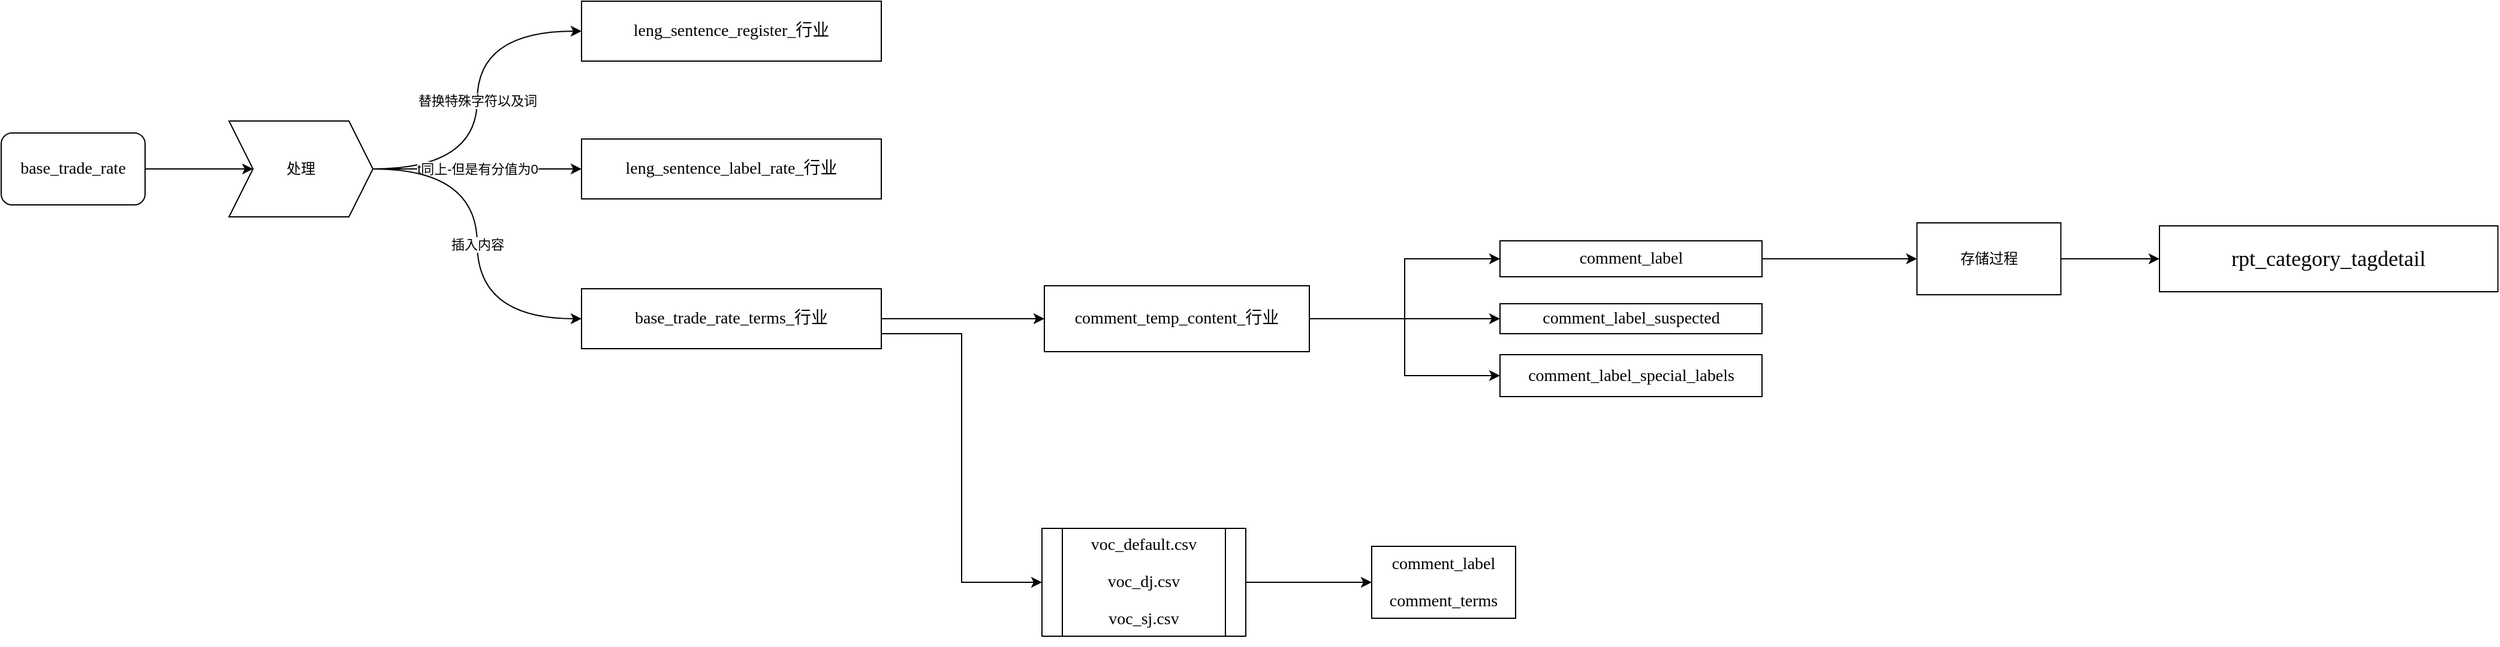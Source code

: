 <mxfile version="21.0.2" type="github">
  <diagram name="第 1 页" id="0gMJPrDWbEy2gwF-UR-g">
    <mxGraphModel dx="3915" dy="796" grid="1" gridSize="10" guides="1" tooltips="1" connect="1" arrows="1" fold="1" page="1" pageScale="1" pageWidth="827" pageHeight="1169" math="0" shadow="0">
      <root>
        <mxCell id="0" />
        <mxCell id="1" parent="0" />
        <mxCell id="WTG5-pqi8x4NK2DUPrdu-14" style="edgeStyle=orthogonalEdgeStyle;rounded=0;orthogonalLoop=1;jettySize=auto;html=1;exitX=1;exitY=0.5;exitDx=0;exitDy=0;entryX=0;entryY=0.5;entryDx=0;entryDy=0;" edge="1" parent="1" source="WTG5-pqi8x4NK2DUPrdu-7" target="WTG5-pqi8x4NK2DUPrdu-13">
          <mxGeometry relative="1" as="geometry" />
        </mxCell>
        <mxCell id="WTG5-pqi8x4NK2DUPrdu-7" value="&lt;pre style=&quot;background-color: rgb(255, 255, 255); font-family: 宋体; font-size: 10.5pt;&quot;&gt;base_trade_rate&lt;/pre&gt;" style="rounded=1;whiteSpace=wrap;html=1;" vertex="1" parent="1">
          <mxGeometry x="-2090" y="190" width="120" height="60" as="geometry" />
        </mxCell>
        <mxCell id="WTG5-pqi8x4NK2DUPrdu-26" value="" style="edgeStyle=orthogonalEdgeStyle;rounded=0;orthogonalLoop=1;jettySize=auto;html=1;" edge="1" parent="1" source="WTG5-pqi8x4NK2DUPrdu-6" target="WTG5-pqi8x4NK2DUPrdu-25">
          <mxGeometry relative="1" as="geometry" />
        </mxCell>
        <mxCell id="WTG5-pqi8x4NK2DUPrdu-29" style="edgeStyle=orthogonalEdgeStyle;rounded=0;orthogonalLoop=1;jettySize=auto;html=1;exitX=1;exitY=0.75;exitDx=0;exitDy=0;entryX=0;entryY=0.5;entryDx=0;entryDy=0;" edge="1" parent="1" source="WTG5-pqi8x4NK2DUPrdu-6" target="WTG5-pqi8x4NK2DUPrdu-28">
          <mxGeometry relative="1" as="geometry" />
        </mxCell>
        <mxCell id="WTG5-pqi8x4NK2DUPrdu-6" value="&lt;pre style=&quot;border-color: var(--border-color); font-family: 宋体; font-size: 10.5pt;&quot;&gt;base_trade_rate_terms_行业&lt;/pre&gt;" style="rounded=0;whiteSpace=wrap;html=1;" vertex="1" parent="1">
          <mxGeometry x="-1606" y="320" width="250" height="50" as="geometry" />
        </mxCell>
        <mxCell id="WTG5-pqi8x4NK2DUPrdu-21" value="替换特殊字符以及词" style="edgeStyle=orthogonalEdgeStyle;rounded=0;orthogonalLoop=1;jettySize=auto;html=1;exitX=1;exitY=0.5;exitDx=0;exitDy=0;entryX=0;entryY=0.5;entryDx=0;entryDy=0;curved=1;" edge="1" parent="1" source="WTG5-pqi8x4NK2DUPrdu-13" target="WTG5-pqi8x4NK2DUPrdu-17">
          <mxGeometry relative="1" as="geometry" />
        </mxCell>
        <mxCell id="WTG5-pqi8x4NK2DUPrdu-22" value="t同上-但是有分值为0" style="edgeStyle=orthogonalEdgeStyle;rounded=0;orthogonalLoop=1;jettySize=auto;html=1;exitX=1;exitY=0.5;exitDx=0;exitDy=0;entryX=0;entryY=0.5;entryDx=0;entryDy=0;" edge="1" parent="1" source="WTG5-pqi8x4NK2DUPrdu-13" target="WTG5-pqi8x4NK2DUPrdu-18">
          <mxGeometry relative="1" as="geometry">
            <mxPoint as="offset" />
          </mxGeometry>
        </mxCell>
        <mxCell id="WTG5-pqi8x4NK2DUPrdu-24" value="插入内容" style="edgeStyle=orthogonalEdgeStyle;rounded=0;orthogonalLoop=1;jettySize=auto;html=1;exitX=1;exitY=0.5;exitDx=0;exitDy=0;entryX=0;entryY=0.5;entryDx=0;entryDy=0;curved=1;" edge="1" parent="1" source="WTG5-pqi8x4NK2DUPrdu-13" target="WTG5-pqi8x4NK2DUPrdu-6">
          <mxGeometry relative="1" as="geometry" />
        </mxCell>
        <mxCell id="WTG5-pqi8x4NK2DUPrdu-13" value="处理" style="shape=step;perimeter=stepPerimeter;whiteSpace=wrap;html=1;fixedSize=1;" vertex="1" parent="1">
          <mxGeometry x="-1900" y="180" width="120" height="80" as="geometry" />
        </mxCell>
        <mxCell id="WTG5-pqi8x4NK2DUPrdu-17" value="&lt;pre style=&quot;border-color: var(--border-color); font-family: 宋体; font-size: 10.5pt;&quot;&gt;leng_sentence_register_行业&lt;/pre&gt;" style="rounded=0;whiteSpace=wrap;html=1;" vertex="1" parent="1">
          <mxGeometry x="-1606" y="80" width="250" height="50" as="geometry" />
        </mxCell>
        <mxCell id="WTG5-pqi8x4NK2DUPrdu-18" value="&lt;pre style=&quot;border-color: var(--border-color); font-family: 宋体; font-size: 10.5pt;&quot;&gt;leng_sentence_label_rate_行业&lt;/pre&gt;" style="rounded=0;whiteSpace=wrap;html=1;" vertex="1" parent="1">
          <mxGeometry x="-1606" y="195" width="250" height="50" as="geometry" />
        </mxCell>
        <mxCell id="WTG5-pqi8x4NK2DUPrdu-36" style="edgeStyle=orthogonalEdgeStyle;rounded=0;orthogonalLoop=1;jettySize=auto;html=1;exitX=1;exitY=0.5;exitDx=0;exitDy=0;" edge="1" parent="1" source="WTG5-pqi8x4NK2DUPrdu-25" target="WTG5-pqi8x4NK2DUPrdu-34">
          <mxGeometry relative="1" as="geometry" />
        </mxCell>
        <mxCell id="WTG5-pqi8x4NK2DUPrdu-37" style="edgeStyle=orthogonalEdgeStyle;rounded=0;orthogonalLoop=1;jettySize=auto;html=1;exitX=1;exitY=0.5;exitDx=0;exitDy=0;entryX=0;entryY=0.5;entryDx=0;entryDy=0;" edge="1" parent="1" source="WTG5-pqi8x4NK2DUPrdu-25" target="WTG5-pqi8x4NK2DUPrdu-35">
          <mxGeometry relative="1" as="geometry" />
        </mxCell>
        <mxCell id="WTG5-pqi8x4NK2DUPrdu-38" style="edgeStyle=orthogonalEdgeStyle;rounded=0;orthogonalLoop=1;jettySize=auto;html=1;exitX=1;exitY=0.5;exitDx=0;exitDy=0;entryX=0;entryY=0.5;entryDx=0;entryDy=0;" edge="1" parent="1" source="WTG5-pqi8x4NK2DUPrdu-25" target="WTG5-pqi8x4NK2DUPrdu-32">
          <mxGeometry relative="1" as="geometry" />
        </mxCell>
        <mxCell id="WTG5-pqi8x4NK2DUPrdu-25" value="&lt;pre style=&quot;background-color: rgb(255, 255, 255); font-family: 宋体; font-size: 10.5pt;&quot;&gt;comment_temp_content_行业&lt;/pre&gt;" style="whiteSpace=wrap;html=1;rounded=0;" vertex="1" parent="1">
          <mxGeometry x="-1220" y="317.5" width="221" height="55" as="geometry" />
        </mxCell>
        <mxCell id="WTG5-pqi8x4NK2DUPrdu-31" value="" style="edgeStyle=orthogonalEdgeStyle;rounded=0;orthogonalLoop=1;jettySize=auto;html=1;" edge="1" parent="1" source="WTG5-pqi8x4NK2DUPrdu-28" target="WTG5-pqi8x4NK2DUPrdu-30">
          <mxGeometry relative="1" as="geometry" />
        </mxCell>
        <mxCell id="WTG5-pqi8x4NK2DUPrdu-28" value="&lt;pre style=&quot;background-color: rgb(255, 255, 255); font-family: 宋体; font-size: 10.5pt;&quot;&gt;voc_default.csv&lt;/pre&gt;&lt;pre style=&quot;background-color: rgb(255, 255, 255); font-family: 宋体; font-size: 10.5pt;&quot;&gt;&lt;pre style=&quot;font-family: 宋体; font-size: 10.5pt;&quot;&gt;voc_dj.csv&lt;/pre&gt;&lt;pre style=&quot;font-family: 宋体; font-size: 10.5pt;&quot;&gt;voc_sj.csv&lt;/pre&gt;&lt;/pre&gt;" style="shape=process;whiteSpace=wrap;html=1;backgroundOutline=1;" vertex="1" parent="1">
          <mxGeometry x="-1222" y="520" width="170" height="90" as="geometry" />
        </mxCell>
        <mxCell id="WTG5-pqi8x4NK2DUPrdu-30" value="&lt;pre style=&quot;background-color: rgb(255, 255, 255); font-family: 宋体; font-size: 10.5pt;&quot;&gt;comment_label&lt;/pre&gt;&lt;pre style=&quot;background-color: rgb(255, 255, 255); font-family: 宋体; font-size: 10.5pt;&quot;&gt;&lt;pre style=&quot;font-family: 宋体; font-size: 10.5pt;&quot;&gt;comment_terms&lt;/pre&gt;&lt;/pre&gt;" style="whiteSpace=wrap;html=1;" vertex="1" parent="1">
          <mxGeometry x="-947" y="535" width="120" height="60" as="geometry" />
        </mxCell>
        <mxCell id="WTG5-pqi8x4NK2DUPrdu-32" value="&lt;pre style=&quot;background-color: rgb(255, 255, 255); font-family: 宋体; font-size: 10.5pt;&quot;&gt;comment_label_special_labels&lt;/pre&gt;" style="whiteSpace=wrap;html=1;rounded=0;" vertex="1" parent="1">
          <mxGeometry x="-840" y="375" width="218.5" height="35" as="geometry" />
        </mxCell>
        <mxCell id="WTG5-pqi8x4NK2DUPrdu-34" value="&lt;pre style=&quot;background-color: rgb(255, 255, 255); font-family: 宋体; font-size: 10.5pt;&quot;&gt;&lt;pre style=&quot;font-family: 宋体; font-size: 10.5pt;&quot;&gt;comment_label_suspected&lt;/pre&gt;&lt;/pre&gt;" style="whiteSpace=wrap;html=1;rounded=0;" vertex="1" parent="1">
          <mxGeometry x="-840" y="332.5" width="218.5" height="25" as="geometry" />
        </mxCell>
        <mxCell id="WTG5-pqi8x4NK2DUPrdu-40" value="" style="edgeStyle=orthogonalEdgeStyle;rounded=0;orthogonalLoop=1;jettySize=auto;html=1;" edge="1" parent="1" source="WTG5-pqi8x4NK2DUPrdu-35" target="WTG5-pqi8x4NK2DUPrdu-39">
          <mxGeometry relative="1" as="geometry" />
        </mxCell>
        <mxCell id="WTG5-pqi8x4NK2DUPrdu-35" value="&lt;pre style=&quot;background-color: rgb(255, 255, 255); font-family: 宋体; font-size: 10.5pt;&quot;&gt;&lt;pre style=&quot;font-family: 宋体; font-size: 10.5pt;&quot;&gt;comment_label&lt;/pre&gt;&lt;/pre&gt;" style="whiteSpace=wrap;html=1;rounded=0;" vertex="1" parent="1">
          <mxGeometry x="-840" y="280" width="218.5" height="30" as="geometry" />
        </mxCell>
        <mxCell id="WTG5-pqi8x4NK2DUPrdu-42" value="" style="edgeStyle=orthogonalEdgeStyle;rounded=0;orthogonalLoop=1;jettySize=auto;html=1;" edge="1" parent="1" source="WTG5-pqi8x4NK2DUPrdu-39" target="WTG5-pqi8x4NK2DUPrdu-41">
          <mxGeometry relative="1" as="geometry" />
        </mxCell>
        <mxCell id="WTG5-pqi8x4NK2DUPrdu-39" value="存储过程" style="whiteSpace=wrap;html=1;rounded=0;" vertex="1" parent="1">
          <mxGeometry x="-492.25" y="265" width="120" height="60" as="geometry" />
        </mxCell>
        <mxCell id="WTG5-pqi8x4NK2DUPrdu-41" value="&lt;pre style=&quot;background-color: rgb(255, 255, 255); font-family: 宋体; font-size: 13.5pt;&quot;&gt;rpt_category_tagdetail&lt;/pre&gt;" style="whiteSpace=wrap;html=1;rounded=0;" vertex="1" parent="1">
          <mxGeometry x="-290" y="267.5" width="282.25" height="55" as="geometry" />
        </mxCell>
      </root>
    </mxGraphModel>
  </diagram>
</mxfile>
